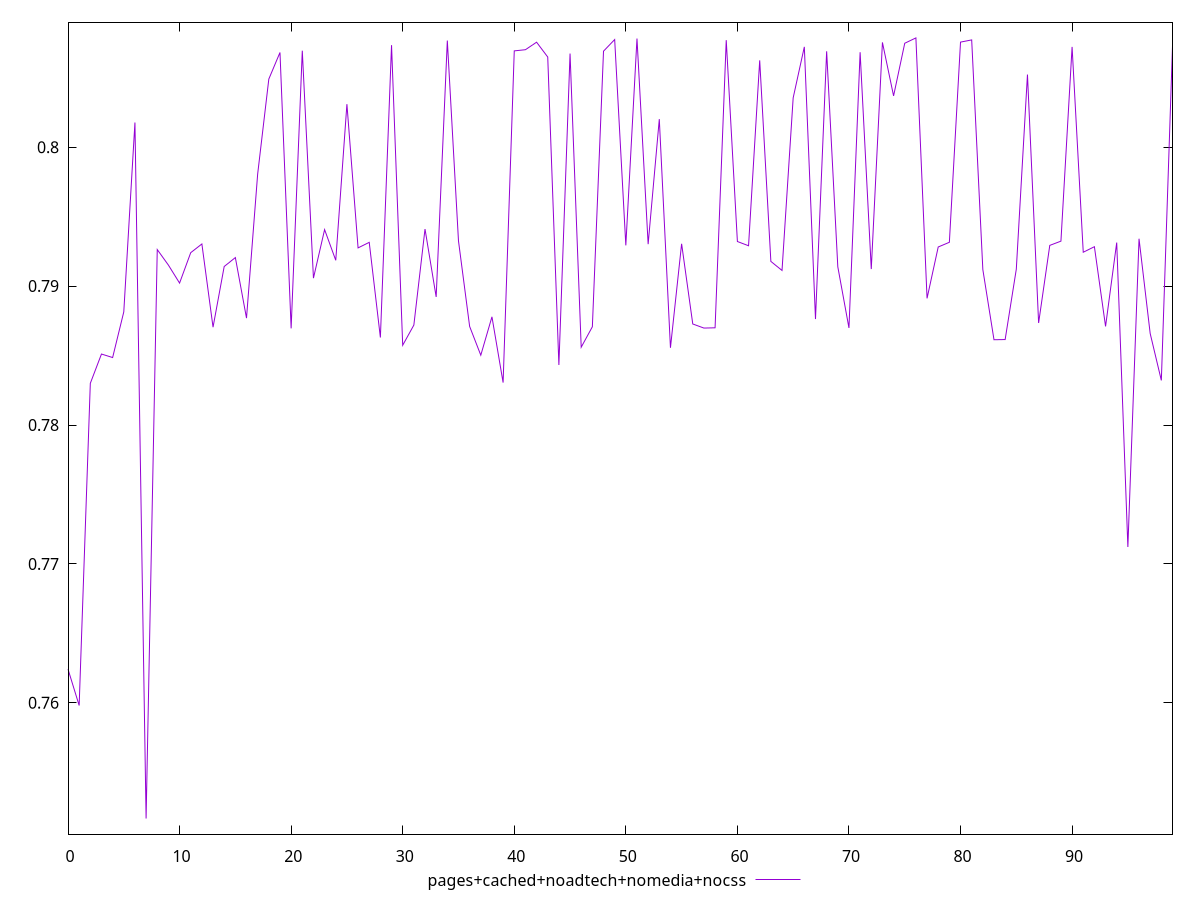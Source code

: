 reset

$pagesCachedNoadtechNomediaNocss <<EOF
0 0.7624229280533228
1 0.7598081335844035
2 0.7830009179599169
3 0.7851094190342319
4 0.7848573263299792
5 0.7881461322898238
6 0.8017762424974336
7 0.7516712718068209
8 0.7926296719220773
9 0.7915116746740439
10 0.7902175281790226
11 0.7924060061200187
12 0.7930332745087908
13 0.7870433245548877
14 0.7914111972443512
15 0.7920535833788784
16 0.7876957446844013
17 0.7980661239339573
18 0.8049050486138485
19 0.8068187110317545
20 0.7869561602547356
21 0.8069467770362998
22 0.7905736229791784
23 0.7940666108765033
24 0.791856584950154
25 0.8030961850794089
26 0.7927504914216752
27 0.7931501430414235
28 0.7863000546271488
29 0.8073458011581256
30 0.7857411714830452
31 0.787194604751633
32 0.7941076300891409
33 0.7892206428600197
34 0.8076744732746358
35 0.793255430254185
36 0.7870963931211479
37 0.7850255448510872
38 0.7877889235784268
39 0.7830534884717741
40 0.8069338264708211
41 0.8070177910344192
42 0.8075582504156695
43 0.8064912205579943
44 0.7843207472860736
45 0.8067390017078925
46 0.7856007705054587
47 0.7870718796307808
48 0.8069130030987999
49 0.8077491635966999
50 0.792934060590068
51 0.8078229162744585
52 0.7930190750471736
53 0.8020203891880375
54 0.78555915697947
55 0.7930472495496886
56 0.787272833703832
57 0.7869792410520524
58 0.7869984894311335
59 0.8077069589871632
60 0.7932102657108007
61 0.7929051629725001
62 0.8062502562195375
63 0.7917775447111972
64 0.7911270344556744
65 0.8035542181058074
66 0.807222966636413
67 0.787627493618479
68 0.806902070346655
69 0.7913905261563993
70 0.7869876788454797
71 0.8068378341979209
72 0.7912256740592473
73 0.8075453484784951
74 0.8036937150495147
75 0.8074826057665676
76 0.8078676274335282
77 0.789117439699767
78 0.7928152416899742
79 0.793154769228409
80 0.8075647882928111
81 0.8077229713499533
82 0.7911890337839499
83 0.7861389812147799
84 0.7861517004575933
85 0.7912186118822401
86 0.8052298895193291
87 0.7873450028777371
88 0.7929316451230983
89 0.7932359879327211
90 0.8072206955771292
91 0.7924386058584598
92 0.7928356475678972
93 0.7870983419953468
94 0.7931343536618211
95 0.7712182606640141
96 0.7934101610440547
97 0.78658895670953
98 0.7832114857900357
99 0.8072693052267728
EOF

set key outside below
set xrange [0:99]
set yrange [0.7505473446942867:0.8089915545460624]
set trange [0.7505473446942867:0.8089915545460624]
set terminal svg size 640, 500 enhanced background rgb 'white'
set output "report_00017_2021-02-10T15-08-03.406Z/meta/pScore/comparison/line/4_vs_5.svg"

plot $pagesCachedNoadtechNomediaNocss title "pages+cached+noadtech+nomedia+nocss" with line

reset
